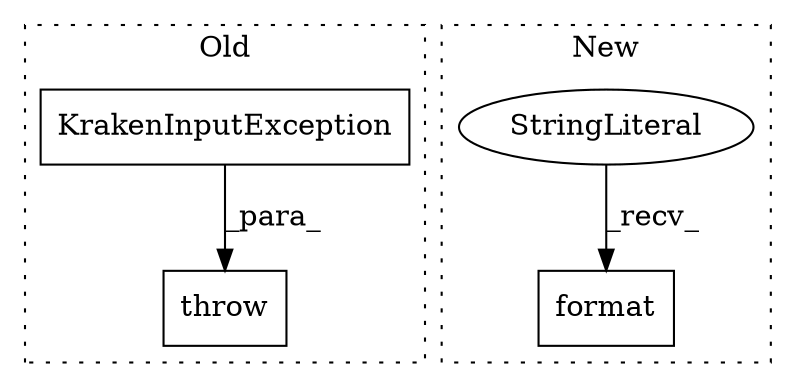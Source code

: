 digraph G {
subgraph cluster0 {
1 [label="KrakenInputException" a="32" s="970,1032" l="21,1" shape="box"];
4 [label="throw" a="53" s="964" l="6" shape="box"];
label = "Old";
style="dotted";
}
subgraph cluster1 {
2 [label="format" a="32" s="1192,1207" l="7,1" shape="box"];
3 [label="StringLiteral" a="45" s="1141" l="50" shape="ellipse"];
label = "New";
style="dotted";
}
1 -> 4 [label="_para_"];
3 -> 2 [label="_recv_"];
}